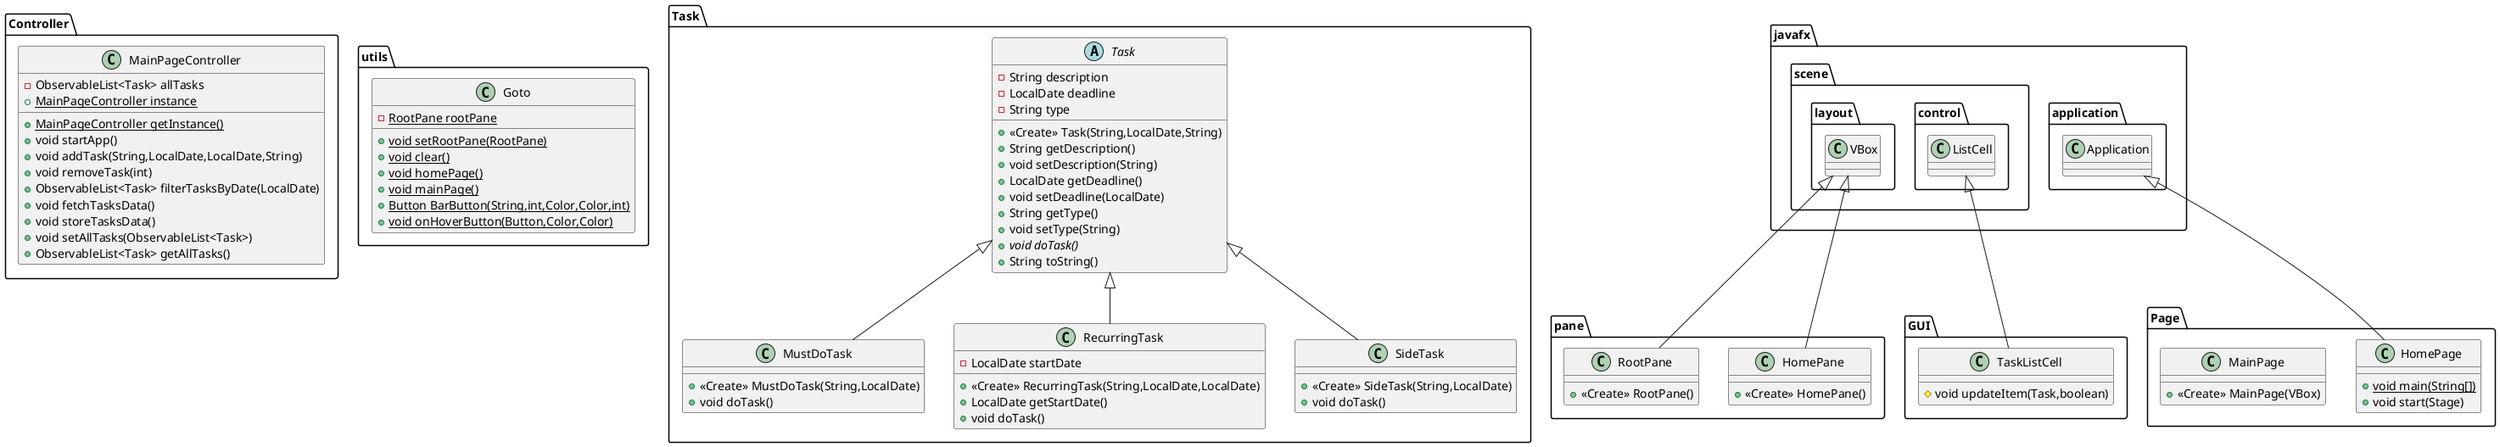 @startuml
class Controller.MainPageController {
- ObservableList<Task> allTasks
+ {static} MainPageController instance
+ {static} MainPageController getInstance()
+ void startApp()
+ void addTask(String,LocalDate,LocalDate,String)
+ void removeTask(int)
+ ObservableList<Task> filterTasksByDate(LocalDate)
+ void fetchTasksData()
+ void storeTasksData()
+ void setAllTasks(ObservableList<Task>)
+ ObservableList<Task> getAllTasks()
}
class utils.Goto {
- {static} RootPane rootPane
+ {static} void setRootPane(RootPane)
+ {static} void clear()
+ {static} void homePage()
+ {static} void mainPage()
+ {static} Button BarButton(String,int,Color,Color,int)
+ {static} void onHoverButton(Button,Color,Color)
}
class Task.MustDoTask {
+ <<Create>> MustDoTask(String,LocalDate)
+ void doTask()
}
class pane.HomePane {
+ <<Create>> HomePane()
}
class pane.RootPane {
+ <<Create>> RootPane()
}
class Task.RecurringTask {
- LocalDate startDate
+ <<Create>> RecurringTask(String,LocalDate,LocalDate)
+ LocalDate getStartDate()
+ void doTask()
}
class Page.HomePage {
+ {static} void main(String[])
+ void start(Stage)
}
class Page.MainPage {
+ <<Create>> MainPage(VBox)
}
class Task.SideTask {
+ <<Create>> SideTask(String,LocalDate)
+ void doTask()
}
abstract class Task.Task {
- String description
- LocalDate deadline
- String type
+ <<Create>> Task(String,LocalDate,String)
+ String getDescription()
+ void setDescription(String)
+ LocalDate getDeadline()
+ void setDeadline(LocalDate)
+ String getType()
+ void setType(String)
+ {abstract}void doTask()
+ String toString()
}
class GUI.TaskListCell {
# void updateItem(Task,boolean)
}


Task.Task <|-- Task.MustDoTask
javafx.scene.layout.VBox <|-- pane.HomePane
javafx.scene.layout.VBox <|-- pane.RootPane
Task.Task <|-- Task.RecurringTask
javafx.application.Application <|-- Page.HomePage
Task.Task <|-- Task.SideTask
javafx.scene.control.ListCell <|-- GUI.TaskListCell
@enduml